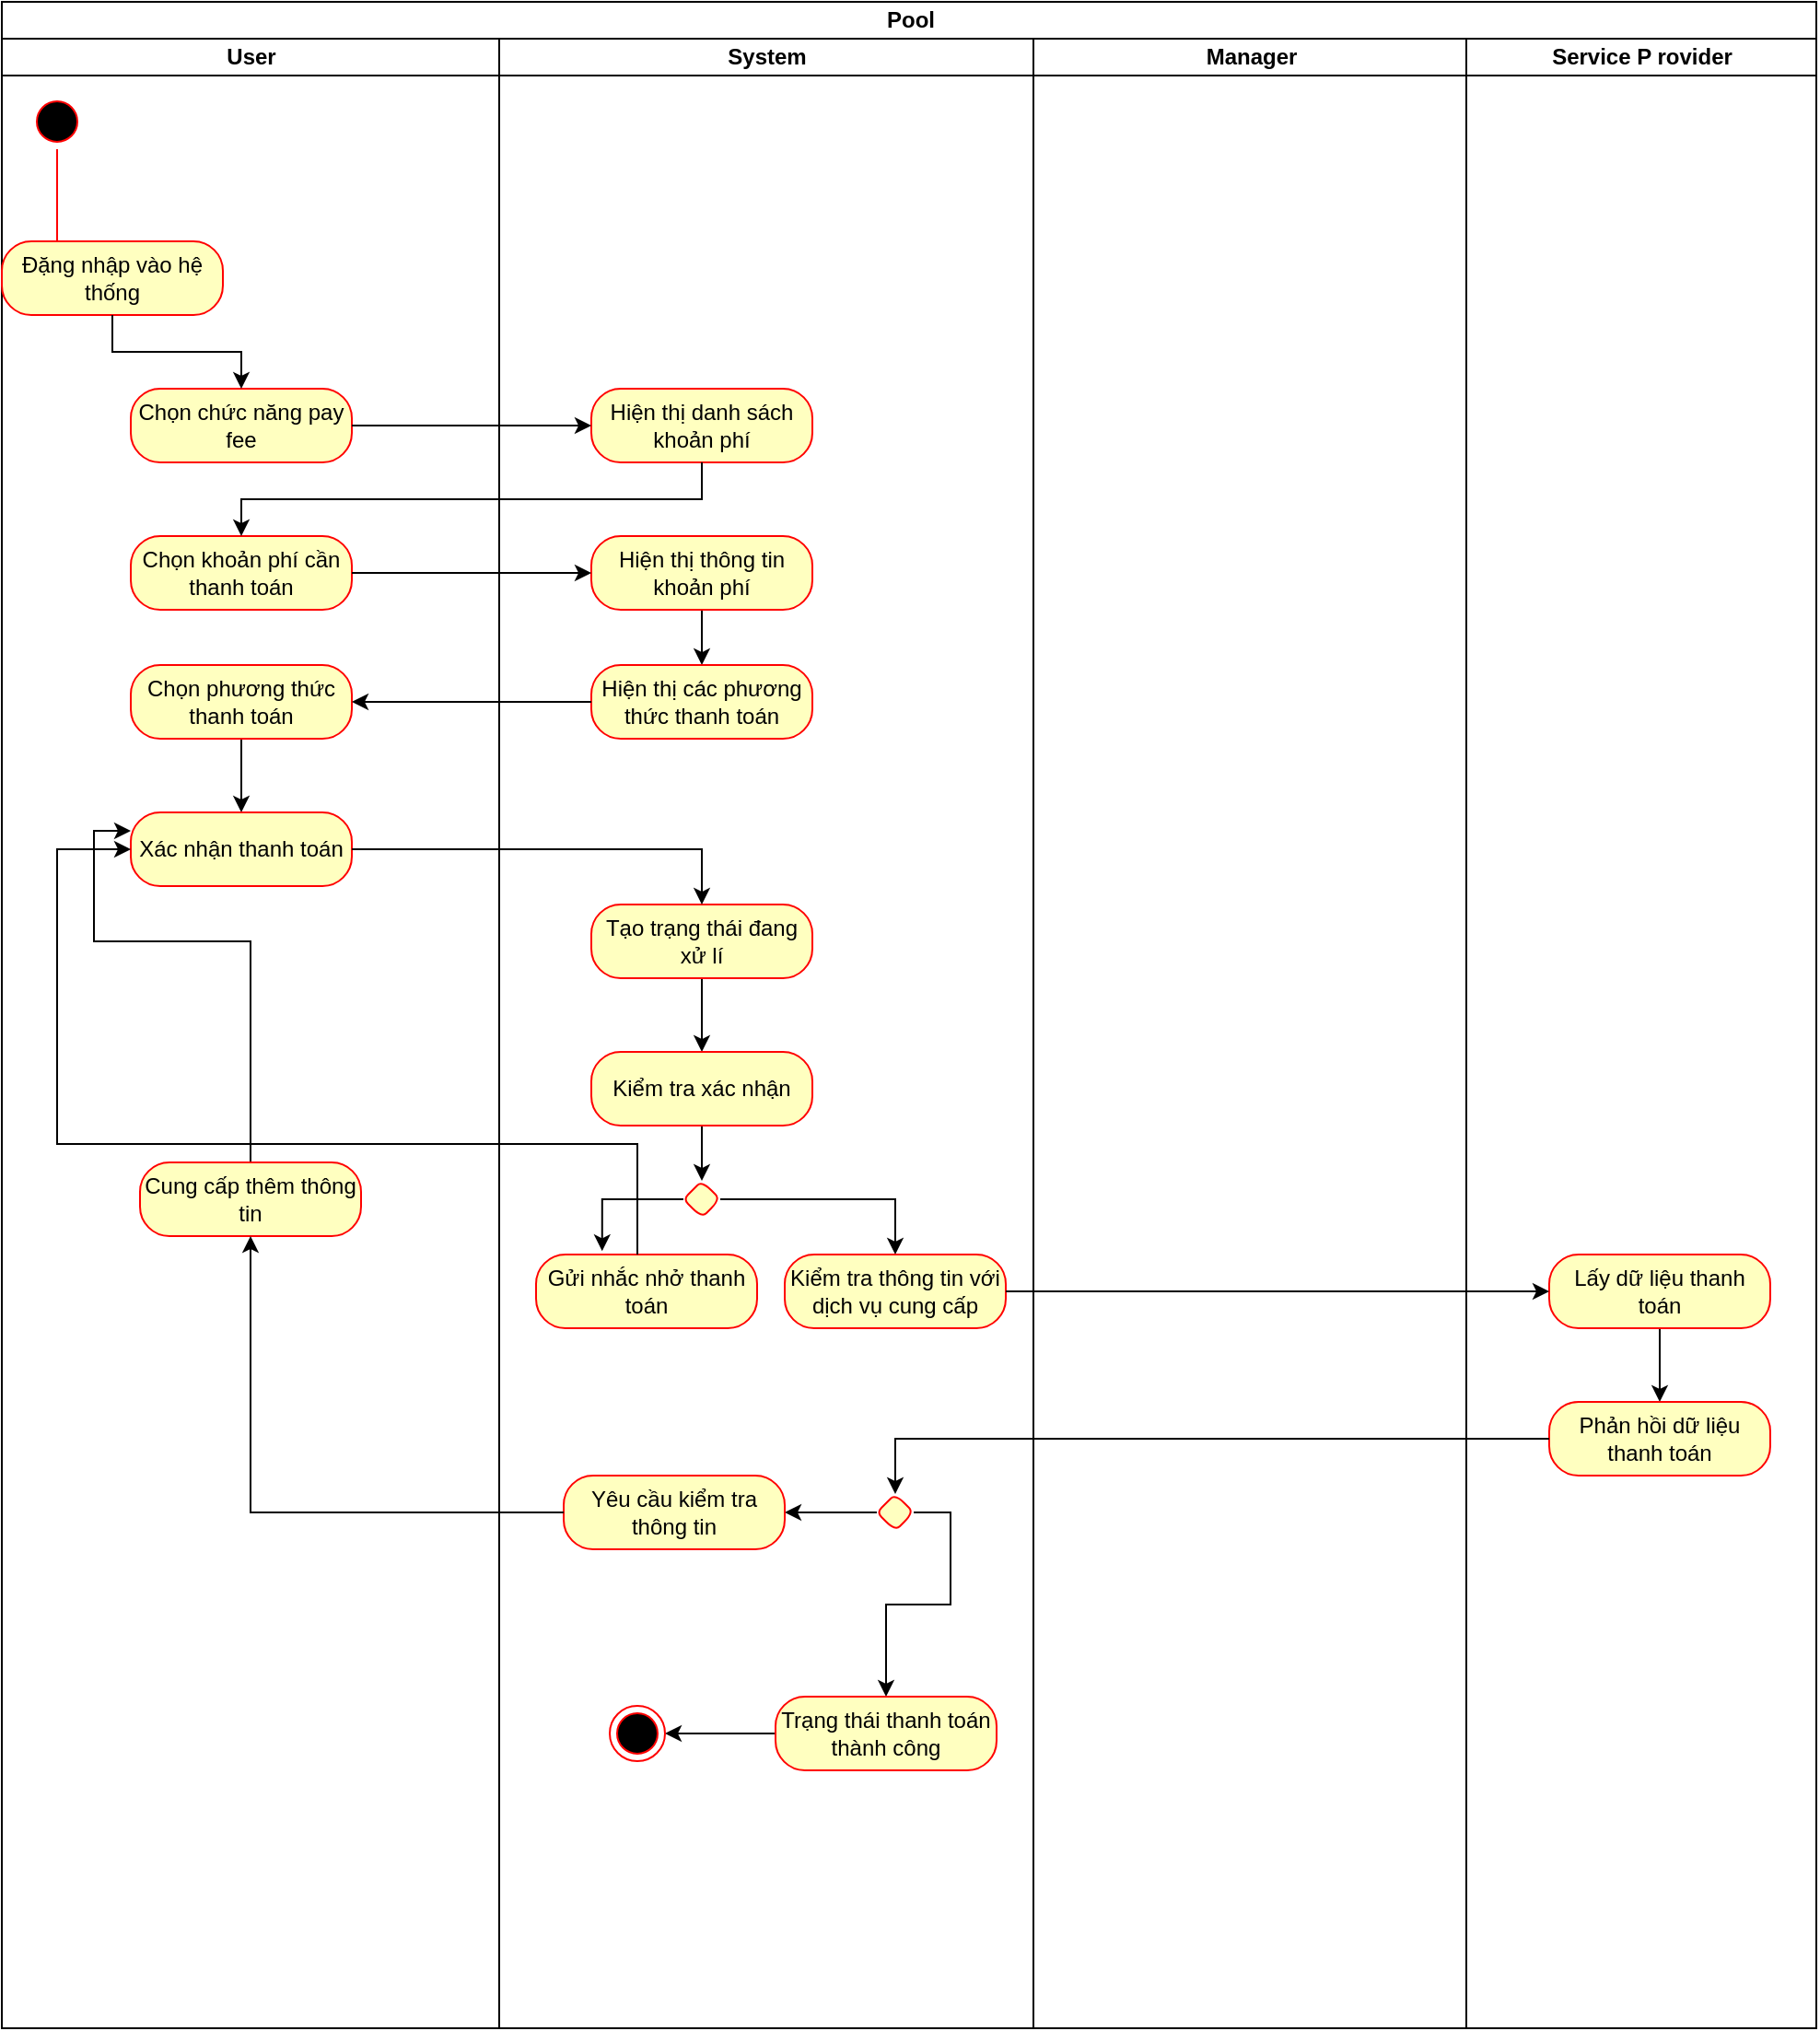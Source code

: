 <mxfile version="26.2.2">
  <diagram name="Trang-1" id="ABusnS2qb__TMhlAp9kw">
    <mxGraphModel dx="2040" dy="1201" grid="1" gridSize="10" guides="1" tooltips="1" connect="1" arrows="1" fold="1" page="1" pageScale="1" pageWidth="850" pageHeight="1100" math="0" shadow="0">
      <root>
        <mxCell id="0" />
        <mxCell id="1" parent="0" />
        <mxCell id="xq96ugul6O6yEWz4h-JD-2" value="Pool" style="swimlane;childLayout=stackLayout;resizeParent=1;resizeParentMax=0;startSize=20;html=1;" vertex="1" parent="1">
          <mxGeometry width="985" height="1100" as="geometry" />
        </mxCell>
        <mxCell id="xq96ugul6O6yEWz4h-JD-3" value="User" style="swimlane;startSize=20;html=1;" vertex="1" parent="xq96ugul6O6yEWz4h-JD-2">
          <mxGeometry y="20" width="270" height="1080" as="geometry" />
        </mxCell>
        <mxCell id="xq96ugul6O6yEWz4h-JD-7" value="" style="ellipse;html=1;shape=startState;fillColor=#000000;strokeColor=#ff0000;" vertex="1" parent="xq96ugul6O6yEWz4h-JD-3">
          <mxGeometry x="15.0" y="30" width="30" height="30" as="geometry" />
        </mxCell>
        <mxCell id="xq96ugul6O6yEWz4h-JD-8" value="" style="edgeStyle=orthogonalEdgeStyle;html=1;verticalAlign=bottom;endArrow=open;endSize=8;strokeColor=#ff0000;rounded=0;" edge="1" source="xq96ugul6O6yEWz4h-JD-7" parent="xq96ugul6O6yEWz4h-JD-3">
          <mxGeometry relative="1" as="geometry">
            <mxPoint x="30.0" y="120" as="targetPoint" />
          </mxGeometry>
        </mxCell>
        <mxCell id="xq96ugul6O6yEWz4h-JD-9" value="Đặng nhập vào hệ thống" style="rounded=1;whiteSpace=wrap;html=1;arcSize=40;fontColor=#000000;fillColor=#ffffc0;strokeColor=#ff0000;" vertex="1" parent="xq96ugul6O6yEWz4h-JD-3">
          <mxGeometry x="-4.547e-13" y="110" width="120" height="40" as="geometry" />
        </mxCell>
        <mxCell id="xq96ugul6O6yEWz4h-JD-11" value="Chọn chức năng pay fee" style="rounded=1;whiteSpace=wrap;html=1;arcSize=40;fontColor=#000000;fillColor=#ffffc0;strokeColor=#ff0000;" vertex="1" parent="xq96ugul6O6yEWz4h-JD-3">
          <mxGeometry x="70.0" y="190" width="120" height="40" as="geometry" />
        </mxCell>
        <mxCell id="xq96ugul6O6yEWz4h-JD-12" value="" style="edgeStyle=orthogonalEdgeStyle;rounded=0;orthogonalLoop=1;jettySize=auto;html=1;" edge="1" parent="xq96ugul6O6yEWz4h-JD-3" source="xq96ugul6O6yEWz4h-JD-9" target="xq96ugul6O6yEWz4h-JD-11">
          <mxGeometry relative="1" as="geometry" />
        </mxCell>
        <mxCell id="xq96ugul6O6yEWz4h-JD-31" value="Chọn khoản phí cần thanh toán&lt;span style=&quot;color: rgba(0, 0, 0, 0); font-family: monospace; font-size: 0px; text-align: start; text-wrap-mode: nowrap;&quot;&gt;%3CmxGraphModel%3E%3Croot%3E%3CmxCell%20id%3D%220%22%2F%3E%3CmxCell%20id%3D%221%22%20parent%3D%220%22%2F%3E%3CmxCell%20id%3D%222%22%20value%3D%22Hi%E1%BB%87n%20th%E1%BB%8B%20danh%20s%C3%A1ch%20kho%E1%BA%A3n%20ph%C3%AD%22%20style%3D%22rounded%3D1%3BwhiteSpace%3Dwrap%3Bhtml%3D1%3BarcSize%3D40%3BfontColor%3D%23000000%3BfillColor%3D%23ffffc0%3BstrokeColor%3D%23ff0000%3B%22%20vertex%3D%221%22%20parent%3D%221%22%3E%3CmxGeometry%20x%3D%22320%22%20y%3D%22210%22%20width%3D%22120%22%20height%3D%2240%22%20as%3D%22geometry%22%2F%3E%3C%2FmxCell%3E%3C%2Froot%3E%3C%2FmxGraphModel%3E&lt;/span&gt;" style="rounded=1;whiteSpace=wrap;html=1;arcSize=40;fontColor=#000000;fillColor=#ffffc0;strokeColor=#ff0000;" vertex="1" parent="xq96ugul6O6yEWz4h-JD-3">
          <mxGeometry x="70" y="270" width="120" height="40" as="geometry" />
        </mxCell>
        <mxCell id="xq96ugul6O6yEWz4h-JD-40" value="" style="edgeStyle=orthogonalEdgeStyle;rounded=0;orthogonalLoop=1;jettySize=auto;html=1;" edge="1" parent="xq96ugul6O6yEWz4h-JD-3" source="xq96ugul6O6yEWz4h-JD-37" target="xq96ugul6O6yEWz4h-JD-39">
          <mxGeometry relative="1" as="geometry" />
        </mxCell>
        <mxCell id="xq96ugul6O6yEWz4h-JD-37" value="Chọn phương thức thanh toán" style="rounded=1;whiteSpace=wrap;html=1;arcSize=40;fontColor=#000000;fillColor=#ffffc0;strokeColor=#ff0000;" vertex="1" parent="xq96ugul6O6yEWz4h-JD-3">
          <mxGeometry x="70" y="340" width="120" height="40" as="geometry" />
        </mxCell>
        <mxCell id="xq96ugul6O6yEWz4h-JD-39" value="Xác nhận thanh toán" style="rounded=1;whiteSpace=wrap;html=1;arcSize=40;fontColor=#000000;fillColor=#ffffc0;strokeColor=#ff0000;" vertex="1" parent="xq96ugul6O6yEWz4h-JD-3">
          <mxGeometry x="70" y="420" width="120" height="40" as="geometry" />
        </mxCell>
        <mxCell id="xq96ugul6O6yEWz4h-JD-69" style="edgeStyle=orthogonalEdgeStyle;rounded=0;orthogonalLoop=1;jettySize=auto;html=1;entryX=0;entryY=0.25;entryDx=0;entryDy=0;" edge="1" parent="xq96ugul6O6yEWz4h-JD-3" source="xq96ugul6O6yEWz4h-JD-67" target="xq96ugul6O6yEWz4h-JD-39">
          <mxGeometry relative="1" as="geometry">
            <Array as="points">
              <mxPoint x="135" y="490" />
              <mxPoint x="50" y="490" />
              <mxPoint x="50" y="430" />
            </Array>
          </mxGeometry>
        </mxCell>
        <mxCell id="xq96ugul6O6yEWz4h-JD-67" value="Cung cấp thêm thông tin" style="rounded=1;whiteSpace=wrap;html=1;arcSize=40;fontColor=#000000;fillColor=#ffffc0;strokeColor=#ff0000;" vertex="1" parent="xq96ugul6O6yEWz4h-JD-3">
          <mxGeometry x="75" y="610" width="120" height="40" as="geometry" />
        </mxCell>
        <mxCell id="xq96ugul6O6yEWz4h-JD-4" value="System" style="swimlane;startSize=20;html=1;" vertex="1" parent="xq96ugul6O6yEWz4h-JD-2">
          <mxGeometry x="270" y="20" width="290" height="1080" as="geometry" />
        </mxCell>
        <mxCell id="xq96ugul6O6yEWz4h-JD-16" value="Hiện thị danh sách khoản phí" style="rounded=1;whiteSpace=wrap;html=1;arcSize=40;fontColor=#000000;fillColor=#ffffc0;strokeColor=#ff0000;" vertex="1" parent="xq96ugul6O6yEWz4h-JD-4">
          <mxGeometry x="50" y="190" width="120" height="40" as="geometry" />
        </mxCell>
        <mxCell id="xq96ugul6O6yEWz4h-JD-36" value="" style="edgeStyle=orthogonalEdgeStyle;rounded=0;orthogonalLoop=1;jettySize=auto;html=1;" edge="1" parent="xq96ugul6O6yEWz4h-JD-4" source="xq96ugul6O6yEWz4h-JD-33" target="xq96ugul6O6yEWz4h-JD-35">
          <mxGeometry relative="1" as="geometry" />
        </mxCell>
        <mxCell id="xq96ugul6O6yEWz4h-JD-33" value="Hiện thị thông tin khoản phí" style="rounded=1;whiteSpace=wrap;html=1;arcSize=40;fontColor=#000000;fillColor=#ffffc0;strokeColor=#ff0000;" vertex="1" parent="xq96ugul6O6yEWz4h-JD-4">
          <mxGeometry x="50" y="270" width="120" height="40" as="geometry" />
        </mxCell>
        <mxCell id="xq96ugul6O6yEWz4h-JD-35" value="Hiện thị các phương thức thanh toán" style="rounded=1;whiteSpace=wrap;html=1;arcSize=40;fontColor=#000000;fillColor=#ffffc0;strokeColor=#ff0000;" vertex="1" parent="xq96ugul6O6yEWz4h-JD-4">
          <mxGeometry x="50" y="340" width="120" height="40" as="geometry" />
        </mxCell>
        <mxCell id="xq96ugul6O6yEWz4h-JD-52" value="" style="edgeStyle=orthogonalEdgeStyle;rounded=0;orthogonalLoop=1;jettySize=auto;html=1;entryX=0.299;entryY=-0.046;entryDx=0;entryDy=0;entryPerimeter=0;" edge="1" parent="xq96ugul6O6yEWz4h-JD-4" source="xq96ugul6O6yEWz4h-JD-47" target="xq96ugul6O6yEWz4h-JD-51">
          <mxGeometry relative="1" as="geometry">
            <mxPoint x="55" y="660" as="targetPoint" />
            <Array as="points">
              <mxPoint x="56" y="630" />
            </Array>
          </mxGeometry>
        </mxCell>
        <mxCell id="xq96ugul6O6yEWz4h-JD-54" value="" style="edgeStyle=orthogonalEdgeStyle;rounded=0;orthogonalLoop=1;jettySize=auto;html=1;" edge="1" parent="xq96ugul6O6yEWz4h-JD-4" source="xq96ugul6O6yEWz4h-JD-47" target="xq96ugul6O6yEWz4h-JD-53">
          <mxGeometry relative="1" as="geometry" />
        </mxCell>
        <mxCell id="xq96ugul6O6yEWz4h-JD-47" value="" style="rhombus;whiteSpace=wrap;html=1;fillColor=#ffffc0;strokeColor=#ff0000;fontColor=#000000;rounded=1;arcSize=40;" vertex="1" parent="xq96ugul6O6yEWz4h-JD-4">
          <mxGeometry x="100" y="620" width="20" height="20" as="geometry" />
        </mxCell>
        <mxCell id="xq96ugul6O6yEWz4h-JD-51" value="Gửi nhắc nhở thanh toán" style="rounded=1;whiteSpace=wrap;html=1;arcSize=40;fontColor=#000000;fillColor=#ffffc0;strokeColor=#ff0000;" vertex="1" parent="xq96ugul6O6yEWz4h-JD-4">
          <mxGeometry x="20" y="660" width="120" height="40" as="geometry" />
        </mxCell>
        <mxCell id="xq96ugul6O6yEWz4h-JD-53" value="Kiểm tra thông tin với dịch vụ cung cấp" style="rounded=1;whiteSpace=wrap;html=1;arcSize=40;fontColor=#000000;fillColor=#ffffc0;strokeColor=#ff0000;" vertex="1" parent="xq96ugul6O6yEWz4h-JD-4">
          <mxGeometry x="155" y="660" width="120" height="40" as="geometry" />
        </mxCell>
        <mxCell id="xq96ugul6O6yEWz4h-JD-66" value="" style="edgeStyle=orthogonalEdgeStyle;rounded=0;orthogonalLoop=1;jettySize=auto;html=1;" edge="1" parent="xq96ugul6O6yEWz4h-JD-4" source="xq96ugul6O6yEWz4h-JD-62" target="xq96ugul6O6yEWz4h-JD-65">
          <mxGeometry relative="1" as="geometry" />
        </mxCell>
        <mxCell id="xq96ugul6O6yEWz4h-JD-73" style="edgeStyle=orthogonalEdgeStyle;rounded=0;orthogonalLoop=1;jettySize=auto;html=1;exitX=1;exitY=0.5;exitDx=0;exitDy=0;entryX=0.5;entryY=0;entryDx=0;entryDy=0;" edge="1" parent="xq96ugul6O6yEWz4h-JD-4" source="xq96ugul6O6yEWz4h-JD-62" target="xq96ugul6O6yEWz4h-JD-72">
          <mxGeometry relative="1" as="geometry">
            <Array as="points">
              <mxPoint x="245" y="800" />
              <mxPoint x="245" y="850" />
              <mxPoint x="210" y="850" />
            </Array>
          </mxGeometry>
        </mxCell>
        <mxCell id="xq96ugul6O6yEWz4h-JD-62" value="" style="rhombus;whiteSpace=wrap;html=1;fillColor=#ffffc0;strokeColor=#ff0000;fontColor=#000000;rounded=1;arcSize=40;" vertex="1" parent="xq96ugul6O6yEWz4h-JD-4">
          <mxGeometry x="205" y="790" width="20" height="20" as="geometry" />
        </mxCell>
        <mxCell id="xq96ugul6O6yEWz4h-JD-65" value="Yêu cầu kiểm tra thông tin" style="rounded=1;whiteSpace=wrap;html=1;arcSize=40;fontColor=#000000;fillColor=#ffffc0;strokeColor=#ff0000;" vertex="1" parent="xq96ugul6O6yEWz4h-JD-4">
          <mxGeometry x="35" y="780" width="120" height="40" as="geometry" />
        </mxCell>
        <mxCell id="xq96ugul6O6yEWz4h-JD-83" value="" style="edgeStyle=orthogonalEdgeStyle;rounded=0;orthogonalLoop=1;jettySize=auto;html=1;" edge="1" parent="xq96ugul6O6yEWz4h-JD-4" source="xq96ugul6O6yEWz4h-JD-72" target="xq96ugul6O6yEWz4h-JD-82">
          <mxGeometry relative="1" as="geometry" />
        </mxCell>
        <mxCell id="xq96ugul6O6yEWz4h-JD-72" value="Trạng thái thanh toán thành công" style="rounded=1;whiteSpace=wrap;html=1;arcSize=40;fontColor=#000000;fillColor=#ffffc0;strokeColor=#ff0000;" vertex="1" parent="xq96ugul6O6yEWz4h-JD-4">
          <mxGeometry x="150" y="900" width="120" height="40" as="geometry" />
        </mxCell>
        <mxCell id="xq96ugul6O6yEWz4h-JD-79" value="" style="edgeStyle=orthogonalEdgeStyle;rounded=0;orthogonalLoop=1;jettySize=auto;html=1;" edge="1" parent="xq96ugul6O6yEWz4h-JD-4" source="xq96ugul6O6yEWz4h-JD-74" target="xq96ugul6O6yEWz4h-JD-78">
          <mxGeometry relative="1" as="geometry" />
        </mxCell>
        <mxCell id="xq96ugul6O6yEWz4h-JD-74" value="Tạo trạng thái đang xử lí" style="rounded=1;whiteSpace=wrap;html=1;arcSize=40;fontColor=#000000;fillColor=#ffffc0;strokeColor=#ff0000;" vertex="1" parent="xq96ugul6O6yEWz4h-JD-4">
          <mxGeometry x="50" y="470" width="120" height="40" as="geometry" />
        </mxCell>
        <mxCell id="xq96ugul6O6yEWz4h-JD-81" style="edgeStyle=orthogonalEdgeStyle;rounded=0;orthogonalLoop=1;jettySize=auto;html=1;entryX=0.5;entryY=0;entryDx=0;entryDy=0;" edge="1" parent="xq96ugul6O6yEWz4h-JD-4" source="xq96ugul6O6yEWz4h-JD-78" target="xq96ugul6O6yEWz4h-JD-47">
          <mxGeometry relative="1" as="geometry" />
        </mxCell>
        <mxCell id="xq96ugul6O6yEWz4h-JD-78" value="Kiểm tra xác nhận" style="rounded=1;whiteSpace=wrap;html=1;arcSize=40;fontColor=#000000;fillColor=#ffffc0;strokeColor=#ff0000;" vertex="1" parent="xq96ugul6O6yEWz4h-JD-4">
          <mxGeometry x="50" y="550" width="120" height="40" as="geometry" />
        </mxCell>
        <mxCell id="xq96ugul6O6yEWz4h-JD-82" value="" style="ellipse;html=1;shape=endState;fillColor=#000000;strokeColor=#ff0000;" vertex="1" parent="xq96ugul6O6yEWz4h-JD-4">
          <mxGeometry x="60" y="905" width="30" height="30" as="geometry" />
        </mxCell>
        <mxCell id="xq96ugul6O6yEWz4h-JD-5" value="Manager" style="swimlane;startSize=20;html=1;" vertex="1" parent="xq96ugul6O6yEWz4h-JD-2">
          <mxGeometry x="560" y="20" width="235" height="1080" as="geometry" />
        </mxCell>
        <mxCell id="xq96ugul6O6yEWz4h-JD-6" value="Service P rovider" style="swimlane;startSize=20;html=1;" vertex="1" parent="xq96ugul6O6yEWz4h-JD-2">
          <mxGeometry x="795" y="20" width="190" height="1080" as="geometry" />
        </mxCell>
        <mxCell id="xq96ugul6O6yEWz4h-JD-59" value="" style="edgeStyle=orthogonalEdgeStyle;rounded=0;orthogonalLoop=1;jettySize=auto;html=1;" edge="1" parent="xq96ugul6O6yEWz4h-JD-6" source="xq96ugul6O6yEWz4h-JD-56" target="xq96ugul6O6yEWz4h-JD-58">
          <mxGeometry relative="1" as="geometry" />
        </mxCell>
        <mxCell id="xq96ugul6O6yEWz4h-JD-56" value="Lấy dữ liệu thanh toán" style="rounded=1;whiteSpace=wrap;html=1;arcSize=40;fontColor=#000000;fillColor=#ffffc0;strokeColor=#ff0000;" vertex="1" parent="xq96ugul6O6yEWz4h-JD-6">
          <mxGeometry x="45" y="660" width="120" height="40" as="geometry" />
        </mxCell>
        <mxCell id="xq96ugul6O6yEWz4h-JD-58" value="Phản hồi dữ liệu thanh toán" style="rounded=1;whiteSpace=wrap;html=1;arcSize=40;fontColor=#000000;fillColor=#ffffc0;strokeColor=#ff0000;" vertex="1" parent="xq96ugul6O6yEWz4h-JD-6">
          <mxGeometry x="45" y="740" width="120" height="40" as="geometry" />
        </mxCell>
        <mxCell id="xq96ugul6O6yEWz4h-JD-17" value="" style="edgeStyle=orthogonalEdgeStyle;rounded=0;orthogonalLoop=1;jettySize=auto;html=1;exitX=1;exitY=0.5;exitDx=0;exitDy=0;" edge="1" parent="xq96ugul6O6yEWz4h-JD-2" source="xq96ugul6O6yEWz4h-JD-11" target="xq96ugul6O6yEWz4h-JD-16">
          <mxGeometry relative="1" as="geometry">
            <mxPoint x="220" y="230" as="sourcePoint" />
          </mxGeometry>
        </mxCell>
        <mxCell id="xq96ugul6O6yEWz4h-JD-32" value="" style="edgeStyle=orthogonalEdgeStyle;rounded=0;orthogonalLoop=1;jettySize=auto;html=1;" edge="1" parent="xq96ugul6O6yEWz4h-JD-2" source="xq96ugul6O6yEWz4h-JD-16" target="xq96ugul6O6yEWz4h-JD-31">
          <mxGeometry relative="1" as="geometry">
            <Array as="points">
              <mxPoint x="380" y="270" />
              <mxPoint x="130" y="270" />
            </Array>
          </mxGeometry>
        </mxCell>
        <mxCell id="xq96ugul6O6yEWz4h-JD-34" value="" style="edgeStyle=orthogonalEdgeStyle;rounded=0;orthogonalLoop=1;jettySize=auto;html=1;" edge="1" parent="xq96ugul6O6yEWz4h-JD-2" source="xq96ugul6O6yEWz4h-JD-31" target="xq96ugul6O6yEWz4h-JD-33">
          <mxGeometry relative="1" as="geometry" />
        </mxCell>
        <mxCell id="xq96ugul6O6yEWz4h-JD-38" value="" style="edgeStyle=orthogonalEdgeStyle;rounded=0;orthogonalLoop=1;jettySize=auto;html=1;" edge="1" parent="xq96ugul6O6yEWz4h-JD-2" source="xq96ugul6O6yEWz4h-JD-35" target="xq96ugul6O6yEWz4h-JD-37">
          <mxGeometry relative="1" as="geometry" />
        </mxCell>
        <mxCell id="xq96ugul6O6yEWz4h-JD-55" style="edgeStyle=orthogonalEdgeStyle;rounded=0;orthogonalLoop=1;jettySize=auto;html=1;entryX=0;entryY=0.5;entryDx=0;entryDy=0;" edge="1" parent="xq96ugul6O6yEWz4h-JD-2" source="xq96ugul6O6yEWz4h-JD-51" target="xq96ugul6O6yEWz4h-JD-39">
          <mxGeometry relative="1" as="geometry">
            <Array as="points">
              <mxPoint x="345" y="620" />
              <mxPoint x="30" y="620" />
              <mxPoint x="30" y="460" />
            </Array>
          </mxGeometry>
        </mxCell>
        <mxCell id="xq96ugul6O6yEWz4h-JD-57" value="" style="edgeStyle=orthogonalEdgeStyle;rounded=0;orthogonalLoop=1;jettySize=auto;html=1;" edge="1" parent="xq96ugul6O6yEWz4h-JD-2" source="xq96ugul6O6yEWz4h-JD-53" target="xq96ugul6O6yEWz4h-JD-56">
          <mxGeometry relative="1" as="geometry" />
        </mxCell>
        <mxCell id="xq96ugul6O6yEWz4h-JD-61" value="" style="edgeStyle=orthogonalEdgeStyle;rounded=0;orthogonalLoop=1;jettySize=auto;html=1;exitX=0;exitY=0.5;exitDx=0;exitDy=0;entryX=0.5;entryY=0;entryDx=0;entryDy=0;" edge="1" parent="xq96ugul6O6yEWz4h-JD-2" source="xq96ugul6O6yEWz4h-JD-58" target="xq96ugul6O6yEWz4h-JD-62">
          <mxGeometry relative="1" as="geometry">
            <mxPoint x="840" y="639.941" as="sourcePoint" />
            <mxPoint x="545" y="650" as="targetPoint" />
            <Array as="points">
              <mxPoint x="485" y="780" />
            </Array>
          </mxGeometry>
        </mxCell>
        <mxCell id="xq96ugul6O6yEWz4h-JD-68" value="" style="edgeStyle=orthogonalEdgeStyle;rounded=0;orthogonalLoop=1;jettySize=auto;html=1;" edge="1" parent="xq96ugul6O6yEWz4h-JD-2" source="xq96ugul6O6yEWz4h-JD-65" target="xq96ugul6O6yEWz4h-JD-67">
          <mxGeometry relative="1" as="geometry" />
        </mxCell>
        <mxCell id="xq96ugul6O6yEWz4h-JD-75" style="edgeStyle=orthogonalEdgeStyle;rounded=0;orthogonalLoop=1;jettySize=auto;html=1;entryX=0.5;entryY=0;entryDx=0;entryDy=0;" edge="1" parent="xq96ugul6O6yEWz4h-JD-2" source="xq96ugul6O6yEWz4h-JD-39" target="xq96ugul6O6yEWz4h-JD-74">
          <mxGeometry relative="1" as="geometry" />
        </mxCell>
      </root>
    </mxGraphModel>
  </diagram>
</mxfile>
